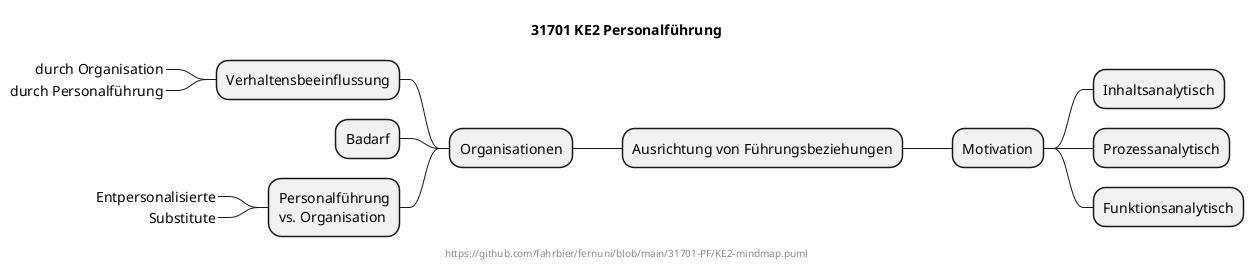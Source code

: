 @startmindmap
title 31701 KE2 Personalführung
center footer https://github.com/fahrbier/fernuni/blob/main/31701-PF/KE2-mindmap.puml

+ Ausrichtung von Führungsbeziehungen

-- Organisationen
--- Verhaltensbeeinflussung
----_ durch Organisation
----_ durch Personalführung

--- Badarf

--- Personalführung\nvs. Organisation
----_ Entpersonalisierte
----_ Substitute

++ Motivation

+++ Inhaltsanalytisch

+++ Prozessanalytisch

+++ Funktionsanalytisch


@endmindmap
